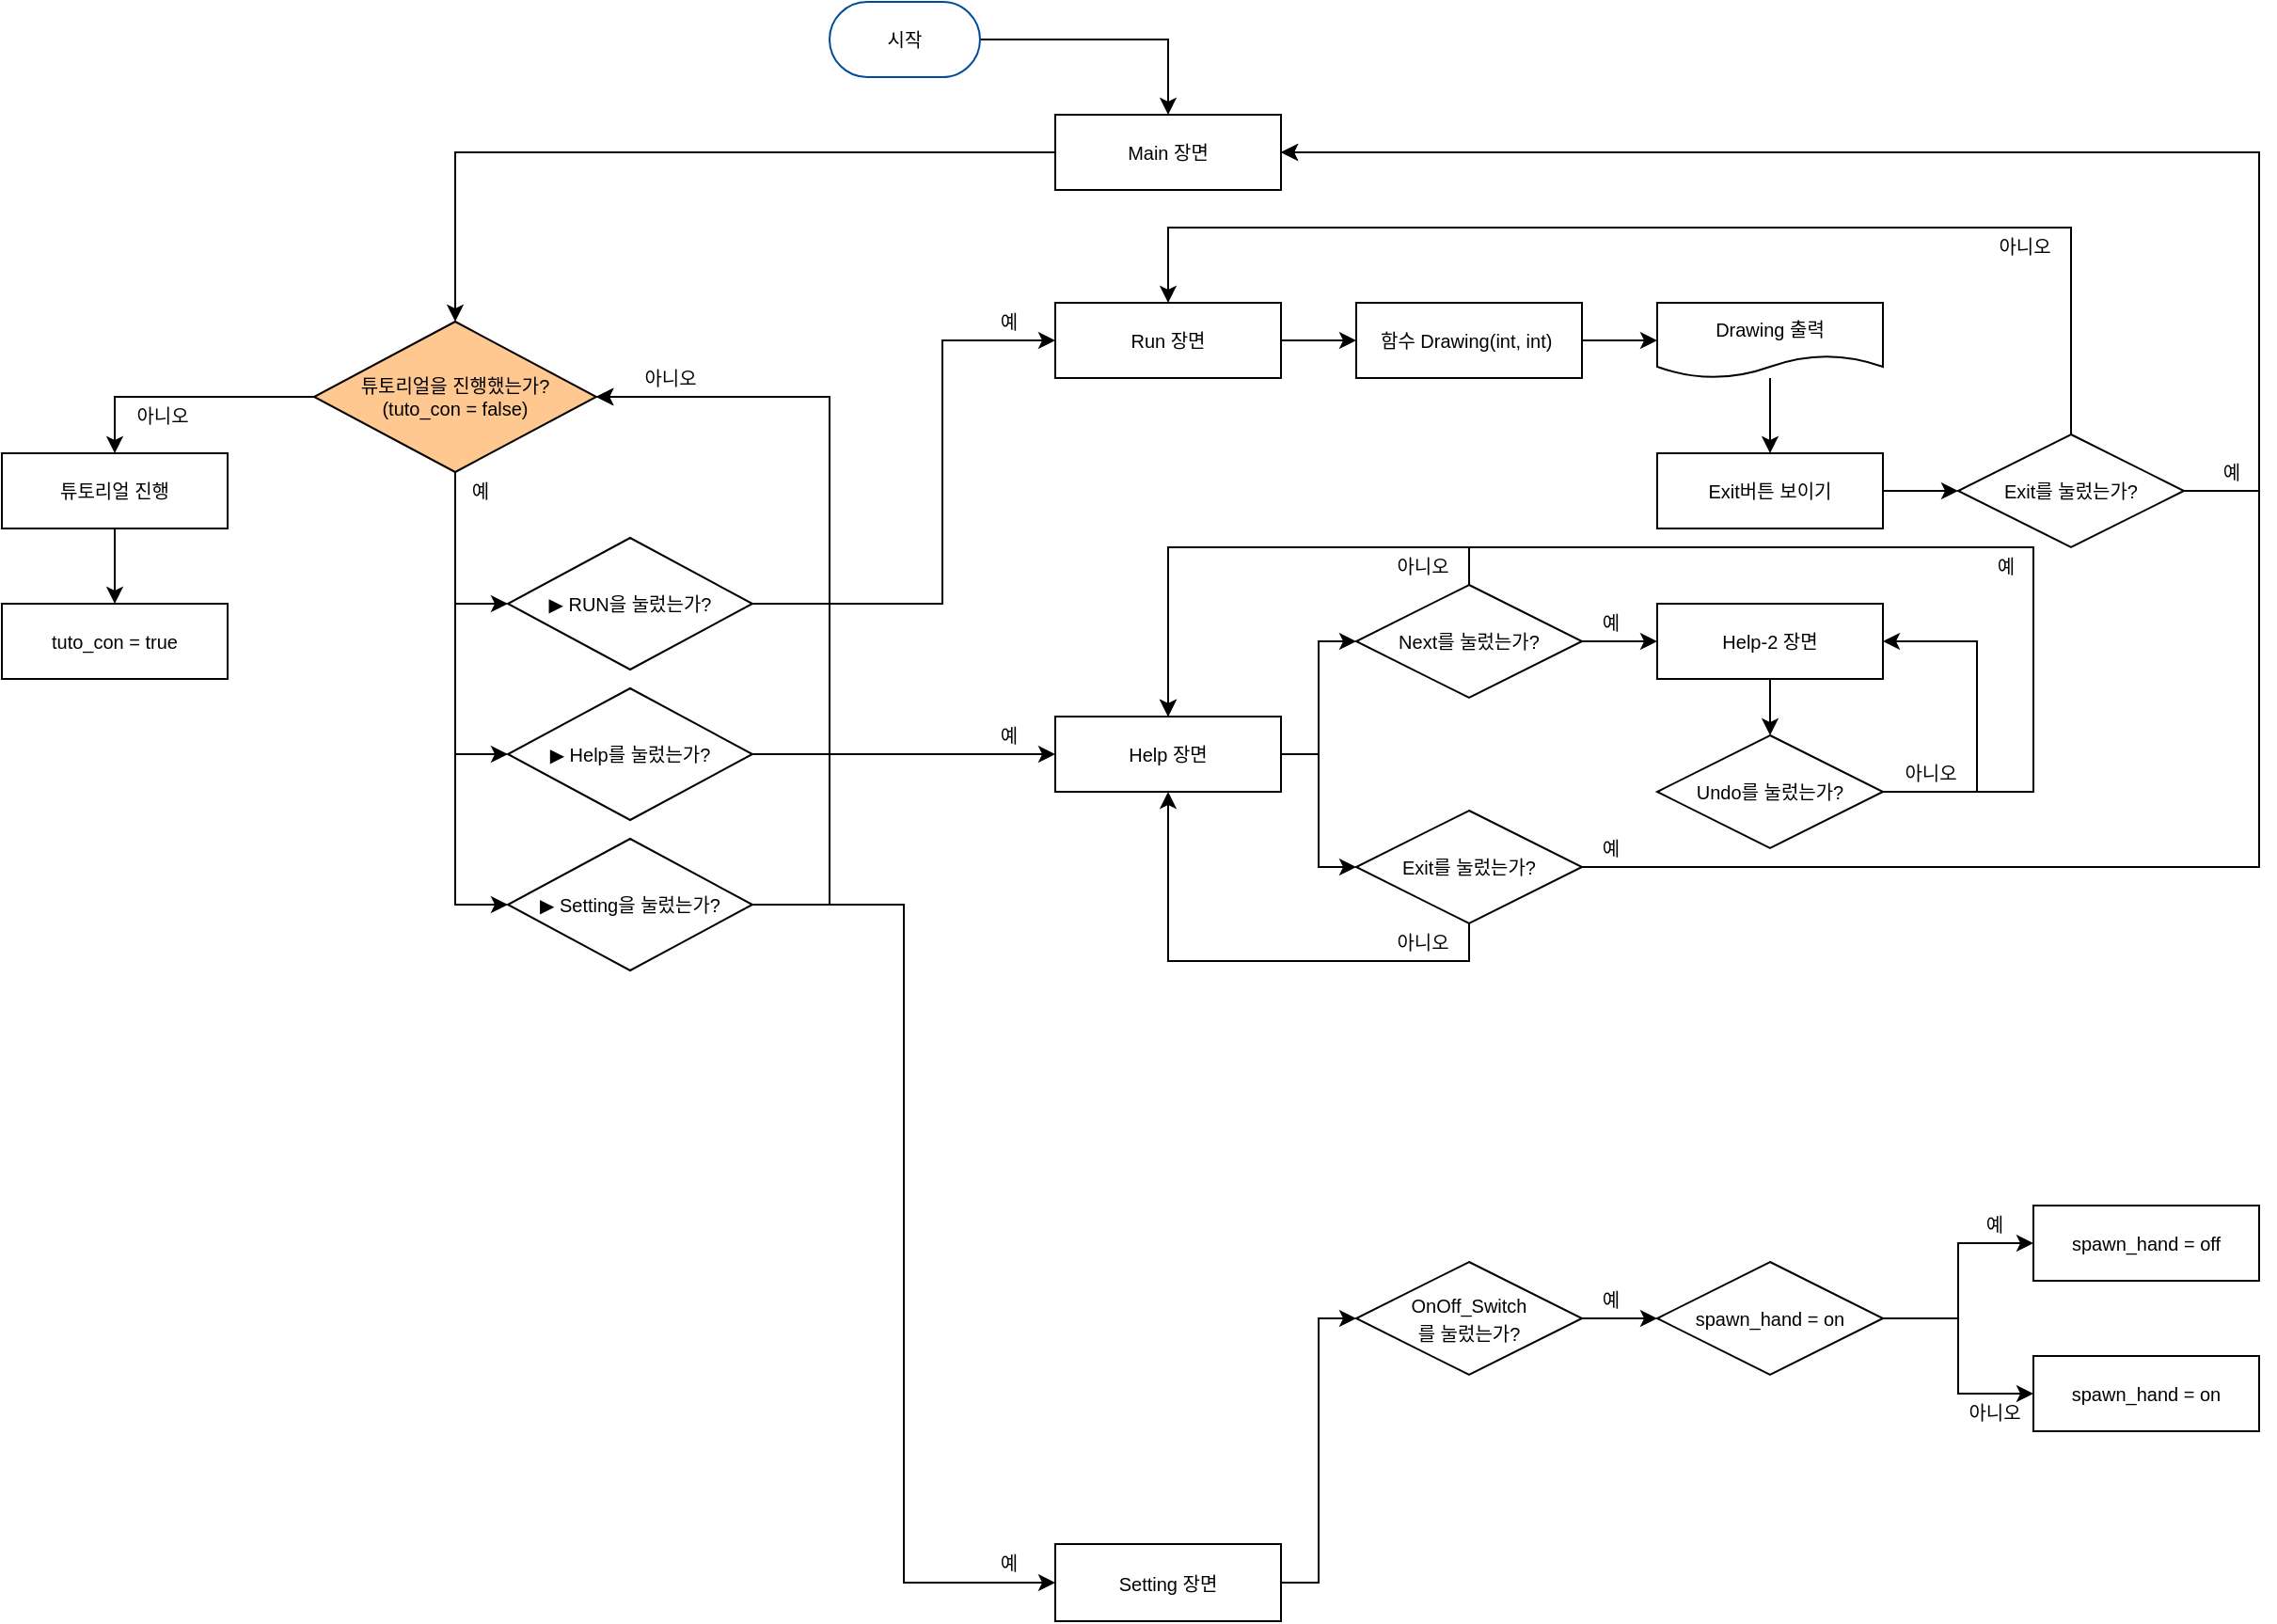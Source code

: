 <mxfile version="20.0.1" type="github">
  <diagram id="a0btdp3FfL-JI-uwgdce" name="페이지-1">
    <mxGraphModel dx="1641" dy="968" grid="1" gridSize="10" guides="1" tooltips="1" connect="1" arrows="1" fold="1" page="1" pageScale="1" pageWidth="1654" pageHeight="1169" math="0" shadow="0">
      <root>
        <mxCell id="0" />
        <mxCell id="1" parent="0" />
        <mxCell id="iqAIqgiUeQ2YkzYKV1Ax-14" style="edgeStyle=orthogonalEdgeStyle;rounded=0;orthogonalLoop=1;jettySize=auto;html=1;fontSize=10;" edge="1" parent="1" source="38S0GzFF0ls4ShCrIEfO-1" target="iqAIqgiUeQ2YkzYKV1Ax-13">
          <mxGeometry relative="1" as="geometry" />
        </mxCell>
        <mxCell id="38S0GzFF0ls4ShCrIEfO-1" value="&lt;font style=&quot;font-size: 10px;&quot;&gt;시작&lt;/font&gt;" style="rounded=1;whiteSpace=wrap;html=1;arcSize=50;fontSize=10;strokeColor=#004C99;" parent="1" vertex="1">
          <mxGeometry x="480" y="40" width="80" height="40" as="geometry" />
        </mxCell>
        <mxCell id="38S0GzFF0ls4ShCrIEfO-20" value="" style="edgeStyle=orthogonalEdgeStyle;rounded=0;orthogonalLoop=1;jettySize=auto;html=1;fontFamily=Tahoma;fontSize=10;" parent="1" source="38S0GzFF0ls4ShCrIEfO-2" target="38S0GzFF0ls4ShCrIEfO-19" edge="1">
          <mxGeometry relative="1" as="geometry" />
        </mxCell>
        <mxCell id="38S0GzFF0ls4ShCrIEfO-2" value="튜토리얼 진행" style="%3CmxGraphModel%3E%3Croot%3E%3CmxCell%20id%3D%220%22%2F%3E%3CmxCell%20id%3D%221%22%20parent%3D%220%22%2F%3E%3CmxCell%20id%3D%222%22%20value%3D%22%22%20style%3D%22rounded%3D0%3BwhiteSpace%3Dwrap%3Bhtml%3D1%3BfontSize%3D12%3B%22%20vertex%3D%221%22%20parent%3D%221%22%3E%3CmxGeometry%20x%3D%22330%22%20y%3D%22160%22%20width%3D%22120%22%20height%3D%2240%22%20as%3D%22geometry%22%2F%3E%3C%2FmxCell%3E%3C%2Froot%3E%3C%2FmxGraphModel%3E;fontSize=10;" parent="1" vertex="1">
          <mxGeometry x="40" y="280" width="120" height="40" as="geometry" />
        </mxCell>
        <mxCell id="38S0GzFF0ls4ShCrIEfO-6" style="edgeStyle=orthogonalEdgeStyle;rounded=0;orthogonalLoop=1;jettySize=auto;html=1;entryX=0.5;entryY=0;entryDx=0;entryDy=0;fontFamily=Tahoma;fontSize=10;" parent="1" source="38S0GzFF0ls4ShCrIEfO-3" target="38S0GzFF0ls4ShCrIEfO-2" edge="1">
          <mxGeometry relative="1" as="geometry" />
        </mxCell>
        <mxCell id="38S0GzFF0ls4ShCrIEfO-25" style="edgeStyle=orthogonalEdgeStyle;rounded=0;orthogonalLoop=1;jettySize=auto;html=1;entryX=0;entryY=0.5;entryDx=0;entryDy=0;fontFamily=Tahoma;fontSize=10;" parent="1" source="38S0GzFF0ls4ShCrIEfO-3" target="38S0GzFF0ls4ShCrIEfO-14" edge="1">
          <mxGeometry relative="1" as="geometry" />
        </mxCell>
        <mxCell id="38S0GzFF0ls4ShCrIEfO-26" style="edgeStyle=orthogonalEdgeStyle;rounded=0;orthogonalLoop=1;jettySize=auto;html=1;entryX=0;entryY=0.5;entryDx=0;entryDy=0;fontFamily=Tahoma;fontSize=10;" parent="1" source="38S0GzFF0ls4ShCrIEfO-3" target="38S0GzFF0ls4ShCrIEfO-15" edge="1">
          <mxGeometry relative="1" as="geometry" />
        </mxCell>
        <mxCell id="38S0GzFF0ls4ShCrIEfO-27" style="edgeStyle=orthogonalEdgeStyle;rounded=0;orthogonalLoop=1;jettySize=auto;html=1;entryX=0;entryY=0.5;entryDx=0;entryDy=0;fontFamily=Tahoma;fontSize=10;" parent="1" source="38S0GzFF0ls4ShCrIEfO-3" target="38S0GzFF0ls4ShCrIEfO-13" edge="1">
          <mxGeometry relative="1" as="geometry" />
        </mxCell>
        <mxCell id="38S0GzFF0ls4ShCrIEfO-3" value="&lt;font style=&quot;font-size: 10px; line-height: 1.2;&quot;&gt;튜토리얼을 진행했는가?&lt;br style=&quot;font-size: 10px;&quot;&gt;(tuto_con = false)&lt;br style=&quot;font-size: 10px;&quot;&gt;&lt;/font&gt;" style="rhombus;whiteSpace=wrap;html=1;fontSize=10;fillColor=#FFC891;strokeColor=#030200;" parent="1" vertex="1">
          <mxGeometry x="206" y="210" width="150" height="80" as="geometry" />
        </mxCell>
        <mxCell id="38S0GzFF0ls4ShCrIEfO-7" value="아니오" style="text;html=1;align=center;verticalAlign=middle;resizable=0;points=[];autosize=1;strokeColor=none;fillColor=none;fontSize=10;fontFamily=Tahoma;" parent="1" vertex="1">
          <mxGeometry x="100" y="250" width="50" height="20" as="geometry" />
        </mxCell>
        <mxCell id="38S0GzFF0ls4ShCrIEfO-11" value="예" style="text;html=1;align=center;verticalAlign=middle;resizable=0;points=[];autosize=1;strokeColor=none;fillColor=none;fontSize=10;fontFamily=Tahoma;" parent="1" vertex="1">
          <mxGeometry x="279" y="290" width="30" height="20" as="geometry" />
        </mxCell>
        <mxCell id="38S0GzFF0ls4ShCrIEfO-31" style="edgeStyle=orthogonalEdgeStyle;rounded=0;orthogonalLoop=1;jettySize=auto;html=1;entryX=1;entryY=0.5;entryDx=0;entryDy=0;fontFamily=Tahoma;fontSize=10;" parent="1" source="38S0GzFF0ls4ShCrIEfO-13" target="38S0GzFF0ls4ShCrIEfO-3" edge="1">
          <mxGeometry relative="1" as="geometry">
            <Array as="points">
              <mxPoint x="480" y="360" />
              <mxPoint x="480" y="250" />
            </Array>
          </mxGeometry>
        </mxCell>
        <mxCell id="38S0GzFF0ls4ShCrIEfO-36" value="" style="edgeStyle=orthogonalEdgeStyle;rounded=0;orthogonalLoop=1;jettySize=auto;html=1;fontFamily=Tahoma;fontSize=10;" parent="1" source="38S0GzFF0ls4ShCrIEfO-13" target="38S0GzFF0ls4ShCrIEfO-35" edge="1">
          <mxGeometry relative="1" as="geometry">
            <Array as="points">
              <mxPoint x="540" y="360" />
              <mxPoint x="540" y="220" />
            </Array>
          </mxGeometry>
        </mxCell>
        <mxCell id="38S0GzFF0ls4ShCrIEfO-13" value="&lt;font style=&quot;font-size: 10px; line-height: 1.2;&quot;&gt;▶ RUN을 눌렀는가?&lt;/font&gt;" style="rhombus;whiteSpace=wrap;html=1;fontSize=10;" parent="1" vertex="1">
          <mxGeometry x="309" y="325" width="130" height="70" as="geometry" />
        </mxCell>
        <mxCell id="38S0GzFF0ls4ShCrIEfO-43" style="edgeStyle=orthogonalEdgeStyle;rounded=0;orthogonalLoop=1;jettySize=auto;html=1;entryX=0;entryY=0.5;entryDx=0;entryDy=0;fontFamily=Tahoma;fontSize=10;" parent="1" source="38S0GzFF0ls4ShCrIEfO-14" target="38S0GzFF0ls4ShCrIEfO-38" edge="1">
          <mxGeometry relative="1" as="geometry" />
        </mxCell>
        <mxCell id="38S0GzFF0ls4ShCrIEfO-45" style="edgeStyle=orthogonalEdgeStyle;rounded=0;orthogonalLoop=1;jettySize=auto;html=1;entryX=1;entryY=0.5;entryDx=0;entryDy=0;fontFamily=Tahoma;fontSize=10;" parent="1" source="38S0GzFF0ls4ShCrIEfO-14" target="38S0GzFF0ls4ShCrIEfO-3" edge="1">
          <mxGeometry relative="1" as="geometry">
            <Array as="points">
              <mxPoint x="480" y="440" />
              <mxPoint x="480" y="250" />
            </Array>
          </mxGeometry>
        </mxCell>
        <mxCell id="38S0GzFF0ls4ShCrIEfO-14" value="&lt;font style=&quot;font-size: 10px; line-height: 1.2;&quot;&gt;▶ Help를 눌렀는가?&lt;/font&gt;" style="rhombus;whiteSpace=wrap;html=1;fontSize=10;" parent="1" vertex="1">
          <mxGeometry x="309" y="405" width="130" height="70" as="geometry" />
        </mxCell>
        <mxCell id="38S0GzFF0ls4ShCrIEfO-44" style="edgeStyle=orthogonalEdgeStyle;rounded=0;orthogonalLoop=1;jettySize=auto;html=1;entryX=1;entryY=0.5;entryDx=0;entryDy=0;fontFamily=Tahoma;fontSize=10;" parent="1" source="38S0GzFF0ls4ShCrIEfO-15" target="38S0GzFF0ls4ShCrIEfO-3" edge="1">
          <mxGeometry relative="1" as="geometry">
            <Array as="points">
              <mxPoint x="480" y="520" />
              <mxPoint x="480" y="250" />
            </Array>
          </mxGeometry>
        </mxCell>
        <mxCell id="iqAIqgiUeQ2YkzYKV1Ax-49" style="edgeStyle=orthogonalEdgeStyle;rounded=0;orthogonalLoop=1;jettySize=auto;html=1;entryX=0;entryY=0.5;entryDx=0;entryDy=0;fontSize=10;" edge="1" parent="1" source="38S0GzFF0ls4ShCrIEfO-15" target="38S0GzFF0ls4ShCrIEfO-40">
          <mxGeometry relative="1" as="geometry" />
        </mxCell>
        <mxCell id="38S0GzFF0ls4ShCrIEfO-15" value="&lt;font style=&quot;font-size: 10px; line-height: 1.2;&quot;&gt;▶ Setting을 눌렀는가?&lt;/font&gt;" style="rhombus;whiteSpace=wrap;html=1;fontSize=10;" parent="1" vertex="1">
          <mxGeometry x="309" y="485" width="130" height="70" as="geometry" />
        </mxCell>
        <mxCell id="38S0GzFF0ls4ShCrIEfO-19" value="tuto_con = true" style="whiteSpace=wrap;html=1;fontSize=10;" parent="1" vertex="1">
          <mxGeometry x="40" y="360" width="120" height="40" as="geometry" />
        </mxCell>
        <mxCell id="38S0GzFF0ls4ShCrIEfO-34" value="아니오" style="text;html=1;align=center;verticalAlign=middle;resizable=0;points=[];autosize=1;strokeColor=none;fillColor=none;fontSize=10;fontFamily=Tahoma;" parent="1" vertex="1">
          <mxGeometry x="370" y="230" width="50" height="20" as="geometry" />
        </mxCell>
        <mxCell id="iqAIqgiUeQ2YkzYKV1Ax-3" value="" style="edgeStyle=orthogonalEdgeStyle;rounded=0;orthogonalLoop=1;jettySize=auto;html=1;" edge="1" parent="1" source="38S0GzFF0ls4ShCrIEfO-35" target="iqAIqgiUeQ2YkzYKV1Ax-2">
          <mxGeometry relative="1" as="geometry" />
        </mxCell>
        <mxCell id="38S0GzFF0ls4ShCrIEfO-35" value="&lt;font style=&quot;font-size: 10px;&quot;&gt;Run 장면&lt;/font&gt;" style="whiteSpace=wrap;html=1;fontSize=10;" parent="1" vertex="1">
          <mxGeometry x="600" y="200" width="120" height="40" as="geometry" />
        </mxCell>
        <mxCell id="iqAIqgiUeQ2YkzYKV1Ax-24" style="edgeStyle=orthogonalEdgeStyle;rounded=0;orthogonalLoop=1;jettySize=auto;html=1;entryX=0;entryY=0.5;entryDx=0;entryDy=0;fontSize=10;" edge="1" parent="1" source="38S0GzFF0ls4ShCrIEfO-38" target="iqAIqgiUeQ2YkzYKV1Ax-23">
          <mxGeometry relative="1" as="geometry" />
        </mxCell>
        <mxCell id="iqAIqgiUeQ2YkzYKV1Ax-26" style="edgeStyle=orthogonalEdgeStyle;rounded=0;orthogonalLoop=1;jettySize=auto;html=1;entryX=0;entryY=0.5;entryDx=0;entryDy=0;fontSize=10;" edge="1" parent="1" source="38S0GzFF0ls4ShCrIEfO-38" target="iqAIqgiUeQ2YkzYKV1Ax-25">
          <mxGeometry relative="1" as="geometry" />
        </mxCell>
        <mxCell id="38S0GzFF0ls4ShCrIEfO-38" value="Help 장면" style="whiteSpace=wrap;html=1;fontSize=10;" parent="1" vertex="1">
          <mxGeometry x="600" y="420" width="120" height="40" as="geometry" />
        </mxCell>
        <mxCell id="iqAIqgiUeQ2YkzYKV1Ax-51" style="edgeStyle=orthogonalEdgeStyle;rounded=0;orthogonalLoop=1;jettySize=auto;html=1;entryX=0;entryY=0.5;entryDx=0;entryDy=0;fontSize=10;" edge="1" parent="1" source="38S0GzFF0ls4ShCrIEfO-40" target="iqAIqgiUeQ2YkzYKV1Ax-50">
          <mxGeometry relative="1" as="geometry" />
        </mxCell>
        <mxCell id="38S0GzFF0ls4ShCrIEfO-40" value="Setting 장면" style="whiteSpace=wrap;html=1;fontSize=10;" parent="1" vertex="1">
          <mxGeometry x="600" y="860" width="120" height="41" as="geometry" />
        </mxCell>
        <mxCell id="38S0GzFF0ls4ShCrIEfO-46" value="예" style="text;html=1;align=center;verticalAlign=middle;resizable=0;points=[];autosize=1;strokeColor=none;fillColor=none;fontSize=10;fontFamily=Tahoma;" parent="1" vertex="1">
          <mxGeometry x="560" y="200" width="30" height="20" as="geometry" />
        </mxCell>
        <mxCell id="38S0GzFF0ls4ShCrIEfO-48" value="예" style="text;html=1;align=center;verticalAlign=middle;resizable=0;points=[];autosize=1;strokeColor=none;fillColor=none;fontSize=10;fontFamily=Tahoma;" parent="1" vertex="1">
          <mxGeometry x="560" y="420" width="30" height="20" as="geometry" />
        </mxCell>
        <mxCell id="38S0GzFF0ls4ShCrIEfO-49" value="예" style="text;html=1;align=center;verticalAlign=middle;resizable=0;points=[];autosize=1;strokeColor=none;fillColor=none;fontSize=10;fontFamily=Tahoma;" parent="1" vertex="1">
          <mxGeometry x="560" y="860" width="30" height="20" as="geometry" />
        </mxCell>
        <mxCell id="iqAIqgiUeQ2YkzYKV1Ax-5" style="edgeStyle=orthogonalEdgeStyle;rounded=0;orthogonalLoop=1;jettySize=auto;html=1;entryX=0;entryY=0.5;entryDx=0;entryDy=0;" edge="1" parent="1" source="iqAIqgiUeQ2YkzYKV1Ax-2" target="iqAIqgiUeQ2YkzYKV1Ax-4">
          <mxGeometry relative="1" as="geometry" />
        </mxCell>
        <mxCell id="iqAIqgiUeQ2YkzYKV1Ax-2" value="함수 Drawing(int, int)&amp;nbsp;" style="whiteSpace=wrap;html=1;fontSize=10;" vertex="1" parent="1">
          <mxGeometry x="760" y="200" width="120" height="40" as="geometry" />
        </mxCell>
        <mxCell id="iqAIqgiUeQ2YkzYKV1Ax-9" value="" style="edgeStyle=orthogonalEdgeStyle;rounded=0;orthogonalLoop=1;jettySize=auto;html=1;fontSize=10;" edge="1" parent="1" source="iqAIqgiUeQ2YkzYKV1Ax-4" target="iqAIqgiUeQ2YkzYKV1Ax-8">
          <mxGeometry relative="1" as="geometry" />
        </mxCell>
        <mxCell id="iqAIqgiUeQ2YkzYKV1Ax-4" value="&lt;font style=&quot;font-size: 10px;&quot;&gt;Drawing 출력&lt;/font&gt;" style="shape=document;whiteSpace=wrap;html=1;boundedLbl=1;" vertex="1" parent="1">
          <mxGeometry x="920" y="200" width="120" height="40" as="geometry" />
        </mxCell>
        <mxCell id="iqAIqgiUeQ2YkzYKV1Ax-16" style="edgeStyle=orthogonalEdgeStyle;rounded=0;orthogonalLoop=1;jettySize=auto;html=1;entryX=1;entryY=0.5;entryDx=0;entryDy=0;fontSize=10;" edge="1" parent="1" source="iqAIqgiUeQ2YkzYKV1Ax-6" target="iqAIqgiUeQ2YkzYKV1Ax-13">
          <mxGeometry relative="1" as="geometry">
            <Array as="points">
              <mxPoint x="1240" y="300" />
              <mxPoint x="1240" y="120" />
            </Array>
          </mxGeometry>
        </mxCell>
        <mxCell id="iqAIqgiUeQ2YkzYKV1Ax-18" style="edgeStyle=orthogonalEdgeStyle;rounded=0;orthogonalLoop=1;jettySize=auto;html=1;entryX=0.5;entryY=0;entryDx=0;entryDy=0;fontSize=10;" edge="1" parent="1" source="iqAIqgiUeQ2YkzYKV1Ax-6" target="38S0GzFF0ls4ShCrIEfO-35">
          <mxGeometry relative="1" as="geometry">
            <Array as="points">
              <mxPoint x="1140" y="160" />
              <mxPoint x="660" y="160" />
            </Array>
          </mxGeometry>
        </mxCell>
        <mxCell id="iqAIqgiUeQ2YkzYKV1Ax-6" value="&lt;font style=&quot;font-size: 10px;&quot;&gt;Exit를 눌렀는가?&lt;/font&gt;" style="rhombus;whiteSpace=wrap;html=1;" vertex="1" parent="1">
          <mxGeometry x="1080" y="270" width="120" height="60" as="geometry" />
        </mxCell>
        <mxCell id="iqAIqgiUeQ2YkzYKV1Ax-10" style="edgeStyle=orthogonalEdgeStyle;rounded=0;orthogonalLoop=1;jettySize=auto;html=1;fontSize=10;" edge="1" parent="1" source="iqAIqgiUeQ2YkzYKV1Ax-8" target="iqAIqgiUeQ2YkzYKV1Ax-6">
          <mxGeometry relative="1" as="geometry" />
        </mxCell>
        <mxCell id="iqAIqgiUeQ2YkzYKV1Ax-8" value="&lt;font style=&quot;font-size: 10px;&quot;&gt;Exit버튼 보이기&lt;/font&gt;" style="whiteSpace=wrap;html=1;" vertex="1" parent="1">
          <mxGeometry x="920" y="280" width="120" height="40" as="geometry" />
        </mxCell>
        <mxCell id="iqAIqgiUeQ2YkzYKV1Ax-12" value="아니오" style="text;html=1;align=center;verticalAlign=middle;resizable=0;points=[];autosize=1;strokeColor=none;fillColor=none;fontSize=10;fontFamily=Tahoma;" vertex="1" parent="1">
          <mxGeometry x="1090" y="160" width="50" height="20" as="geometry" />
        </mxCell>
        <mxCell id="iqAIqgiUeQ2YkzYKV1Ax-15" style="edgeStyle=orthogonalEdgeStyle;rounded=0;orthogonalLoop=1;jettySize=auto;html=1;fontSize=10;" edge="1" parent="1" source="iqAIqgiUeQ2YkzYKV1Ax-13" target="38S0GzFF0ls4ShCrIEfO-3">
          <mxGeometry relative="1" as="geometry" />
        </mxCell>
        <mxCell id="iqAIqgiUeQ2YkzYKV1Ax-13" value="Main 장면" style="rounded=0;whiteSpace=wrap;html=1;fontSize=10;" vertex="1" parent="1">
          <mxGeometry x="600" y="100" width="120" height="40" as="geometry" />
        </mxCell>
        <mxCell id="iqAIqgiUeQ2YkzYKV1Ax-17" value="예" style="text;html=1;align=center;verticalAlign=middle;resizable=0;points=[];autosize=1;strokeColor=none;fillColor=none;fontSize=10;fontFamily=Tahoma;" vertex="1" parent="1">
          <mxGeometry x="1210" y="280" width="30" height="20" as="geometry" />
        </mxCell>
        <mxCell id="iqAIqgiUeQ2YkzYKV1Ax-32" style="edgeStyle=orthogonalEdgeStyle;rounded=0;orthogonalLoop=1;jettySize=auto;html=1;fontSize=10;" edge="1" parent="1" source="iqAIqgiUeQ2YkzYKV1Ax-23" target="38S0GzFF0ls4ShCrIEfO-38">
          <mxGeometry relative="1" as="geometry">
            <Array as="points">
              <mxPoint x="820" y="330" />
              <mxPoint x="660" y="330" />
            </Array>
          </mxGeometry>
        </mxCell>
        <mxCell id="iqAIqgiUeQ2YkzYKV1Ax-35" style="edgeStyle=orthogonalEdgeStyle;rounded=0;orthogonalLoop=1;jettySize=auto;html=1;entryX=0;entryY=0.5;entryDx=0;entryDy=0;fontSize=10;" edge="1" parent="1" source="iqAIqgiUeQ2YkzYKV1Ax-23" target="iqAIqgiUeQ2YkzYKV1Ax-34">
          <mxGeometry relative="1" as="geometry" />
        </mxCell>
        <mxCell id="iqAIqgiUeQ2YkzYKV1Ax-23" value="&lt;font style=&quot;font-size: 10px;&quot;&gt;Next를 눌렀는가?&lt;/font&gt;" style="rhombus;whiteSpace=wrap;html=1;" vertex="1" parent="1">
          <mxGeometry x="760" y="350" width="120" height="60" as="geometry" />
        </mxCell>
        <mxCell id="iqAIqgiUeQ2YkzYKV1Ax-28" style="edgeStyle=orthogonalEdgeStyle;rounded=0;orthogonalLoop=1;jettySize=auto;html=1;entryX=1;entryY=0.5;entryDx=0;entryDy=0;fontSize=10;" edge="1" parent="1" source="iqAIqgiUeQ2YkzYKV1Ax-25" target="iqAIqgiUeQ2YkzYKV1Ax-13">
          <mxGeometry relative="1" as="geometry">
            <Array as="points">
              <mxPoint x="1240" y="500" />
              <mxPoint x="1240" y="120" />
            </Array>
          </mxGeometry>
        </mxCell>
        <mxCell id="iqAIqgiUeQ2YkzYKV1Ax-30" style="edgeStyle=orthogonalEdgeStyle;rounded=0;orthogonalLoop=1;jettySize=auto;html=1;fontSize=10;" edge="1" parent="1" source="iqAIqgiUeQ2YkzYKV1Ax-25" target="38S0GzFF0ls4ShCrIEfO-38">
          <mxGeometry relative="1" as="geometry">
            <Array as="points">
              <mxPoint x="820" y="550" />
              <mxPoint x="660" y="550" />
            </Array>
          </mxGeometry>
        </mxCell>
        <mxCell id="iqAIqgiUeQ2YkzYKV1Ax-25" value="&lt;font style=&quot;font-size: 10px;&quot;&gt;Exit를 눌렀는가?&lt;/font&gt;" style="rhombus;whiteSpace=wrap;html=1;" vertex="1" parent="1">
          <mxGeometry x="760" y="470" width="120" height="60" as="geometry" />
        </mxCell>
        <mxCell id="iqAIqgiUeQ2YkzYKV1Ax-29" value="예" style="text;html=1;align=center;verticalAlign=middle;resizable=0;points=[];autosize=1;strokeColor=none;fillColor=none;fontSize=10;fontFamily=Tahoma;" vertex="1" parent="1">
          <mxGeometry x="880" y="480" width="30" height="20" as="geometry" />
        </mxCell>
        <mxCell id="iqAIqgiUeQ2YkzYKV1Ax-31" value="아니오" style="text;html=1;align=center;verticalAlign=middle;resizable=0;points=[];autosize=1;strokeColor=none;fillColor=none;fontSize=10;fontFamily=Tahoma;" vertex="1" parent="1">
          <mxGeometry x="770" y="530" width="50" height="20" as="geometry" />
        </mxCell>
        <mxCell id="iqAIqgiUeQ2YkzYKV1Ax-33" value="아니오" style="text;html=1;align=center;verticalAlign=middle;resizable=0;points=[];autosize=1;strokeColor=none;fillColor=none;fontSize=10;fontFamily=Tahoma;" vertex="1" parent="1">
          <mxGeometry x="770" y="330" width="50" height="20" as="geometry" />
        </mxCell>
        <mxCell id="iqAIqgiUeQ2YkzYKV1Ax-43" style="edgeStyle=orthogonalEdgeStyle;rounded=0;orthogonalLoop=1;jettySize=auto;html=1;entryX=0.5;entryY=0;entryDx=0;entryDy=0;fontSize=10;" edge="1" parent="1" source="iqAIqgiUeQ2YkzYKV1Ax-34" target="iqAIqgiUeQ2YkzYKV1Ax-38">
          <mxGeometry relative="1" as="geometry" />
        </mxCell>
        <mxCell id="iqAIqgiUeQ2YkzYKV1Ax-34" value="&lt;font style=&quot;font-size: 10px;&quot;&gt;Help-2 장면&lt;/font&gt;" style="whiteSpace=wrap;html=1;" vertex="1" parent="1">
          <mxGeometry x="920" y="360" width="120" height="40" as="geometry" />
        </mxCell>
        <mxCell id="iqAIqgiUeQ2YkzYKV1Ax-41" style="edgeStyle=orthogonalEdgeStyle;rounded=0;orthogonalLoop=1;jettySize=auto;html=1;entryX=0.5;entryY=0;entryDx=0;entryDy=0;fontSize=10;" edge="1" parent="1" source="iqAIqgiUeQ2YkzYKV1Ax-38" target="38S0GzFF0ls4ShCrIEfO-38">
          <mxGeometry relative="1" as="geometry">
            <Array as="points">
              <mxPoint x="1120" y="460" />
              <mxPoint x="1120" y="330" />
              <mxPoint x="660" y="330" />
            </Array>
          </mxGeometry>
        </mxCell>
        <mxCell id="iqAIqgiUeQ2YkzYKV1Ax-46" style="edgeStyle=orthogonalEdgeStyle;rounded=0;orthogonalLoop=1;jettySize=auto;html=1;entryX=1;entryY=0.5;entryDx=0;entryDy=0;fontSize=10;" edge="1" parent="1" source="iqAIqgiUeQ2YkzYKV1Ax-38" target="iqAIqgiUeQ2YkzYKV1Ax-34">
          <mxGeometry relative="1" as="geometry">
            <Array as="points">
              <mxPoint x="1090" y="460" />
              <mxPoint x="1090" y="380" />
            </Array>
          </mxGeometry>
        </mxCell>
        <mxCell id="iqAIqgiUeQ2YkzYKV1Ax-38" value="&lt;font style=&quot;font-size: 10px;&quot;&gt;Undo를 눌렀는가?&lt;/font&gt;" style="rhombus;whiteSpace=wrap;html=1;" vertex="1" parent="1">
          <mxGeometry x="920" y="430" width="120" height="60" as="geometry" />
        </mxCell>
        <mxCell id="iqAIqgiUeQ2YkzYKV1Ax-42" value="아니오" style="text;html=1;align=center;verticalAlign=middle;resizable=0;points=[];autosize=1;strokeColor=none;fillColor=none;fontSize=10;fontFamily=Tahoma;" vertex="1" parent="1">
          <mxGeometry x="1040" y="440" width="50" height="20" as="geometry" />
        </mxCell>
        <mxCell id="iqAIqgiUeQ2YkzYKV1Ax-44" value="예" style="text;html=1;align=center;verticalAlign=middle;resizable=0;points=[];autosize=1;strokeColor=none;fillColor=none;fontSize=10;fontFamily=Tahoma;" vertex="1" parent="1">
          <mxGeometry x="880" y="360" width="30" height="20" as="geometry" />
        </mxCell>
        <mxCell id="iqAIqgiUeQ2YkzYKV1Ax-47" value="예" style="text;html=1;align=center;verticalAlign=middle;resizable=0;points=[];autosize=1;strokeColor=none;fillColor=none;fontSize=10;fontFamily=Tahoma;" vertex="1" parent="1">
          <mxGeometry x="1090" y="330" width="30" height="20" as="geometry" />
        </mxCell>
        <mxCell id="iqAIqgiUeQ2YkzYKV1Ax-53" style="edgeStyle=orthogonalEdgeStyle;rounded=0;orthogonalLoop=1;jettySize=auto;html=1;entryX=0;entryY=0.5;entryDx=0;entryDy=0;fontSize=10;" edge="1" parent="1" source="iqAIqgiUeQ2YkzYKV1Ax-50" target="iqAIqgiUeQ2YkzYKV1Ax-52">
          <mxGeometry relative="1" as="geometry" />
        </mxCell>
        <mxCell id="iqAIqgiUeQ2YkzYKV1Ax-50" value="&lt;font style=&quot;font-size: 10px;&quot;&gt;OnOff_Switch&lt;br&gt;를 눌렀는가?&lt;/font&gt;" style="rhombus;whiteSpace=wrap;html=1;" vertex="1" parent="1">
          <mxGeometry x="760" y="710" width="120" height="60" as="geometry" />
        </mxCell>
        <mxCell id="iqAIqgiUeQ2YkzYKV1Ax-58" style="edgeStyle=orthogonalEdgeStyle;rounded=0;orthogonalLoop=1;jettySize=auto;html=1;entryX=0;entryY=0.5;entryDx=0;entryDy=0;fontSize=10;" edge="1" parent="1" source="iqAIqgiUeQ2YkzYKV1Ax-52" target="iqAIqgiUeQ2YkzYKV1Ax-56">
          <mxGeometry relative="1" as="geometry" />
        </mxCell>
        <mxCell id="iqAIqgiUeQ2YkzYKV1Ax-60" style="edgeStyle=orthogonalEdgeStyle;rounded=0;orthogonalLoop=1;jettySize=auto;html=1;fontSize=10;" edge="1" parent="1" source="iqAIqgiUeQ2YkzYKV1Ax-52" target="iqAIqgiUeQ2YkzYKV1Ax-57">
          <mxGeometry relative="1" as="geometry" />
        </mxCell>
        <mxCell id="iqAIqgiUeQ2YkzYKV1Ax-52" value="&lt;span style=&quot;font-size: 10px;&quot;&gt;spawn_hand = on&lt;/span&gt;" style="rhombus;whiteSpace=wrap;html=1;" vertex="1" parent="1">
          <mxGeometry x="920" y="710" width="120" height="60" as="geometry" />
        </mxCell>
        <mxCell id="iqAIqgiUeQ2YkzYKV1Ax-56" value="&lt;font style=&quot;font-size: 10px;&quot;&gt;spawn_hand = off&lt;/font&gt;" style="whiteSpace=wrap;html=1;" vertex="1" parent="1">
          <mxGeometry x="1120" y="680" width="120" height="40" as="geometry" />
        </mxCell>
        <mxCell id="iqAIqgiUeQ2YkzYKV1Ax-57" value="&lt;font style=&quot;font-size: 10px;&quot;&gt;spawn_hand = on&lt;/font&gt;" style="whiteSpace=wrap;html=1;" vertex="1" parent="1">
          <mxGeometry x="1120" y="760" width="120" height="40" as="geometry" />
        </mxCell>
        <mxCell id="iqAIqgiUeQ2YkzYKV1Ax-61" value="예" style="text;html=1;align=center;verticalAlign=middle;resizable=0;points=[];autosize=1;strokeColor=none;fillColor=none;fontSize=10;fontFamily=Tahoma;" vertex="1" parent="1">
          <mxGeometry x="1084" y="680" width="30" height="20" as="geometry" />
        </mxCell>
        <mxCell id="iqAIqgiUeQ2YkzYKV1Ax-62" value="아니오" style="text;html=1;align=center;verticalAlign=middle;resizable=0;points=[];autosize=1;strokeColor=none;fillColor=none;fontSize=10;fontFamily=Tahoma;" vertex="1" parent="1">
          <mxGeometry x="1074" y="780" width="50" height="20" as="geometry" />
        </mxCell>
        <mxCell id="iqAIqgiUeQ2YkzYKV1Ax-63" value="예" style="text;html=1;align=center;verticalAlign=middle;resizable=0;points=[];autosize=1;strokeColor=none;fillColor=none;fontSize=10;fontFamily=Tahoma;" vertex="1" parent="1">
          <mxGeometry x="880" y="720" width="30" height="20" as="geometry" />
        </mxCell>
      </root>
    </mxGraphModel>
  </diagram>
</mxfile>
